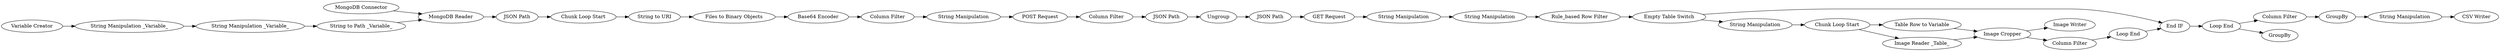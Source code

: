 digraph {
	264 -> 266
	53 -> 19
	60 -> 197
	191 -> 203
	19 -> 18
	266 -> 267
	190 -> 186
	254 -> 266
	60 -> 196
	50 -> 54
	55 -> 57
	198 -> 202
	203 -> 52
	52 -> 201
	185 -> 198
	18 -> 17
	54 -> 55
	52 -> 213
	56 -> 59
	59 -> 184
	21 -> 48
	196 -> 191
	267 -> 53
	202 -> 203
	48 -> 50
	184 -> 185
	202 -> 199
	17 -> 21
	199 -> 190
	57 -> 56
	65 -> 60
	10 -> 15
	190 -> 65
	15 -> 254
	212 -> 211
	210 -> 212
	186 -> 60
	201 -> 210
	9 -> 10
	210 [label=GroupBy]
	203 [label="End IF"]
	57 [label=Ungroup]
	55 [label="JSON Path"]
	9 [label="Variable Creator"]
	21 [label="Column Filter"]
	18 [label="Files to Binary Objects"]
	17 [label="Base64 Encoder"]
	184 [label="String Manipulation"]
	19 [label="String to URI"]
	254 [label="String to Path _Variable_"]
	201 [label="Column Filter"]
	190 [label="Chunk Loop Start"]
	211 [label="CSV Writer"]
	185 [label="String Manipulation"]
	196 [label="Column Filter"]
	56 [label="JSON Path"]
	15 [label="String Manipulation _Variable_"]
	54 [label="Column Filter"]
	197 [label="Image Writer"]
	10 [label="String Manipulation _Variable_"]
	59 [label="GET Request"]
	48 [label="String Manipulation"]
	50 [label="POST Request"]
	53 [label="Chunk Loop Start"]
	191 [label="Loop End"]
	202 [label="Empty Table Switch"]
	198 [label="Rule_based Row Filter"]
	266 [label="MongoDB Reader"]
	60 [label="Image Cropper"]
	199 [label="String Manipulation"]
	264 [label="MongoDB Connector"]
	267 [label="JSON Path"]
	65 [label="Image Reader _Table_"]
	186 [label="Table Row to Variable"]
	212 [label="String Manipulation"]
	52 [label="Loop End"]
	213 [label=GroupBy]
	rankdir=LR
}

